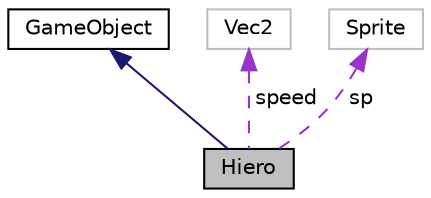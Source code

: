 digraph "Hiero"
{
  edge [fontname="Helvetica",fontsize="10",labelfontname="Helvetica",labelfontsize="10"];
  node [fontname="Helvetica",fontsize="10",shape=record];
  Node2 [label="Hiero",height=0.2,width=0.4,color="black", fillcolor="grey75", style="filled", fontcolor="black"];
  Node3 -> Node2 [dir="back",color="midnightblue",fontsize="10",style="solid",fontname="Helvetica"];
  Node3 [label="GameObject",height=0.2,width=0.4,color="black", fillcolor="white", style="filled",URL="$classGameObject.html"];
  Node4 -> Node2 [dir="back",color="darkorchid3",fontsize="10",style="dashed",label=" speed" ,fontname="Helvetica"];
  Node4 [label="Vec2",height=0.2,width=0.4,color="grey75", fillcolor="white", style="filled"];
  Node5 -> Node2 [dir="back",color="darkorchid3",fontsize="10",style="dashed",label=" sp" ,fontname="Helvetica"];
  Node5 [label="Sprite",height=0.2,width=0.4,color="grey75", fillcolor="white", style="filled"];
}
